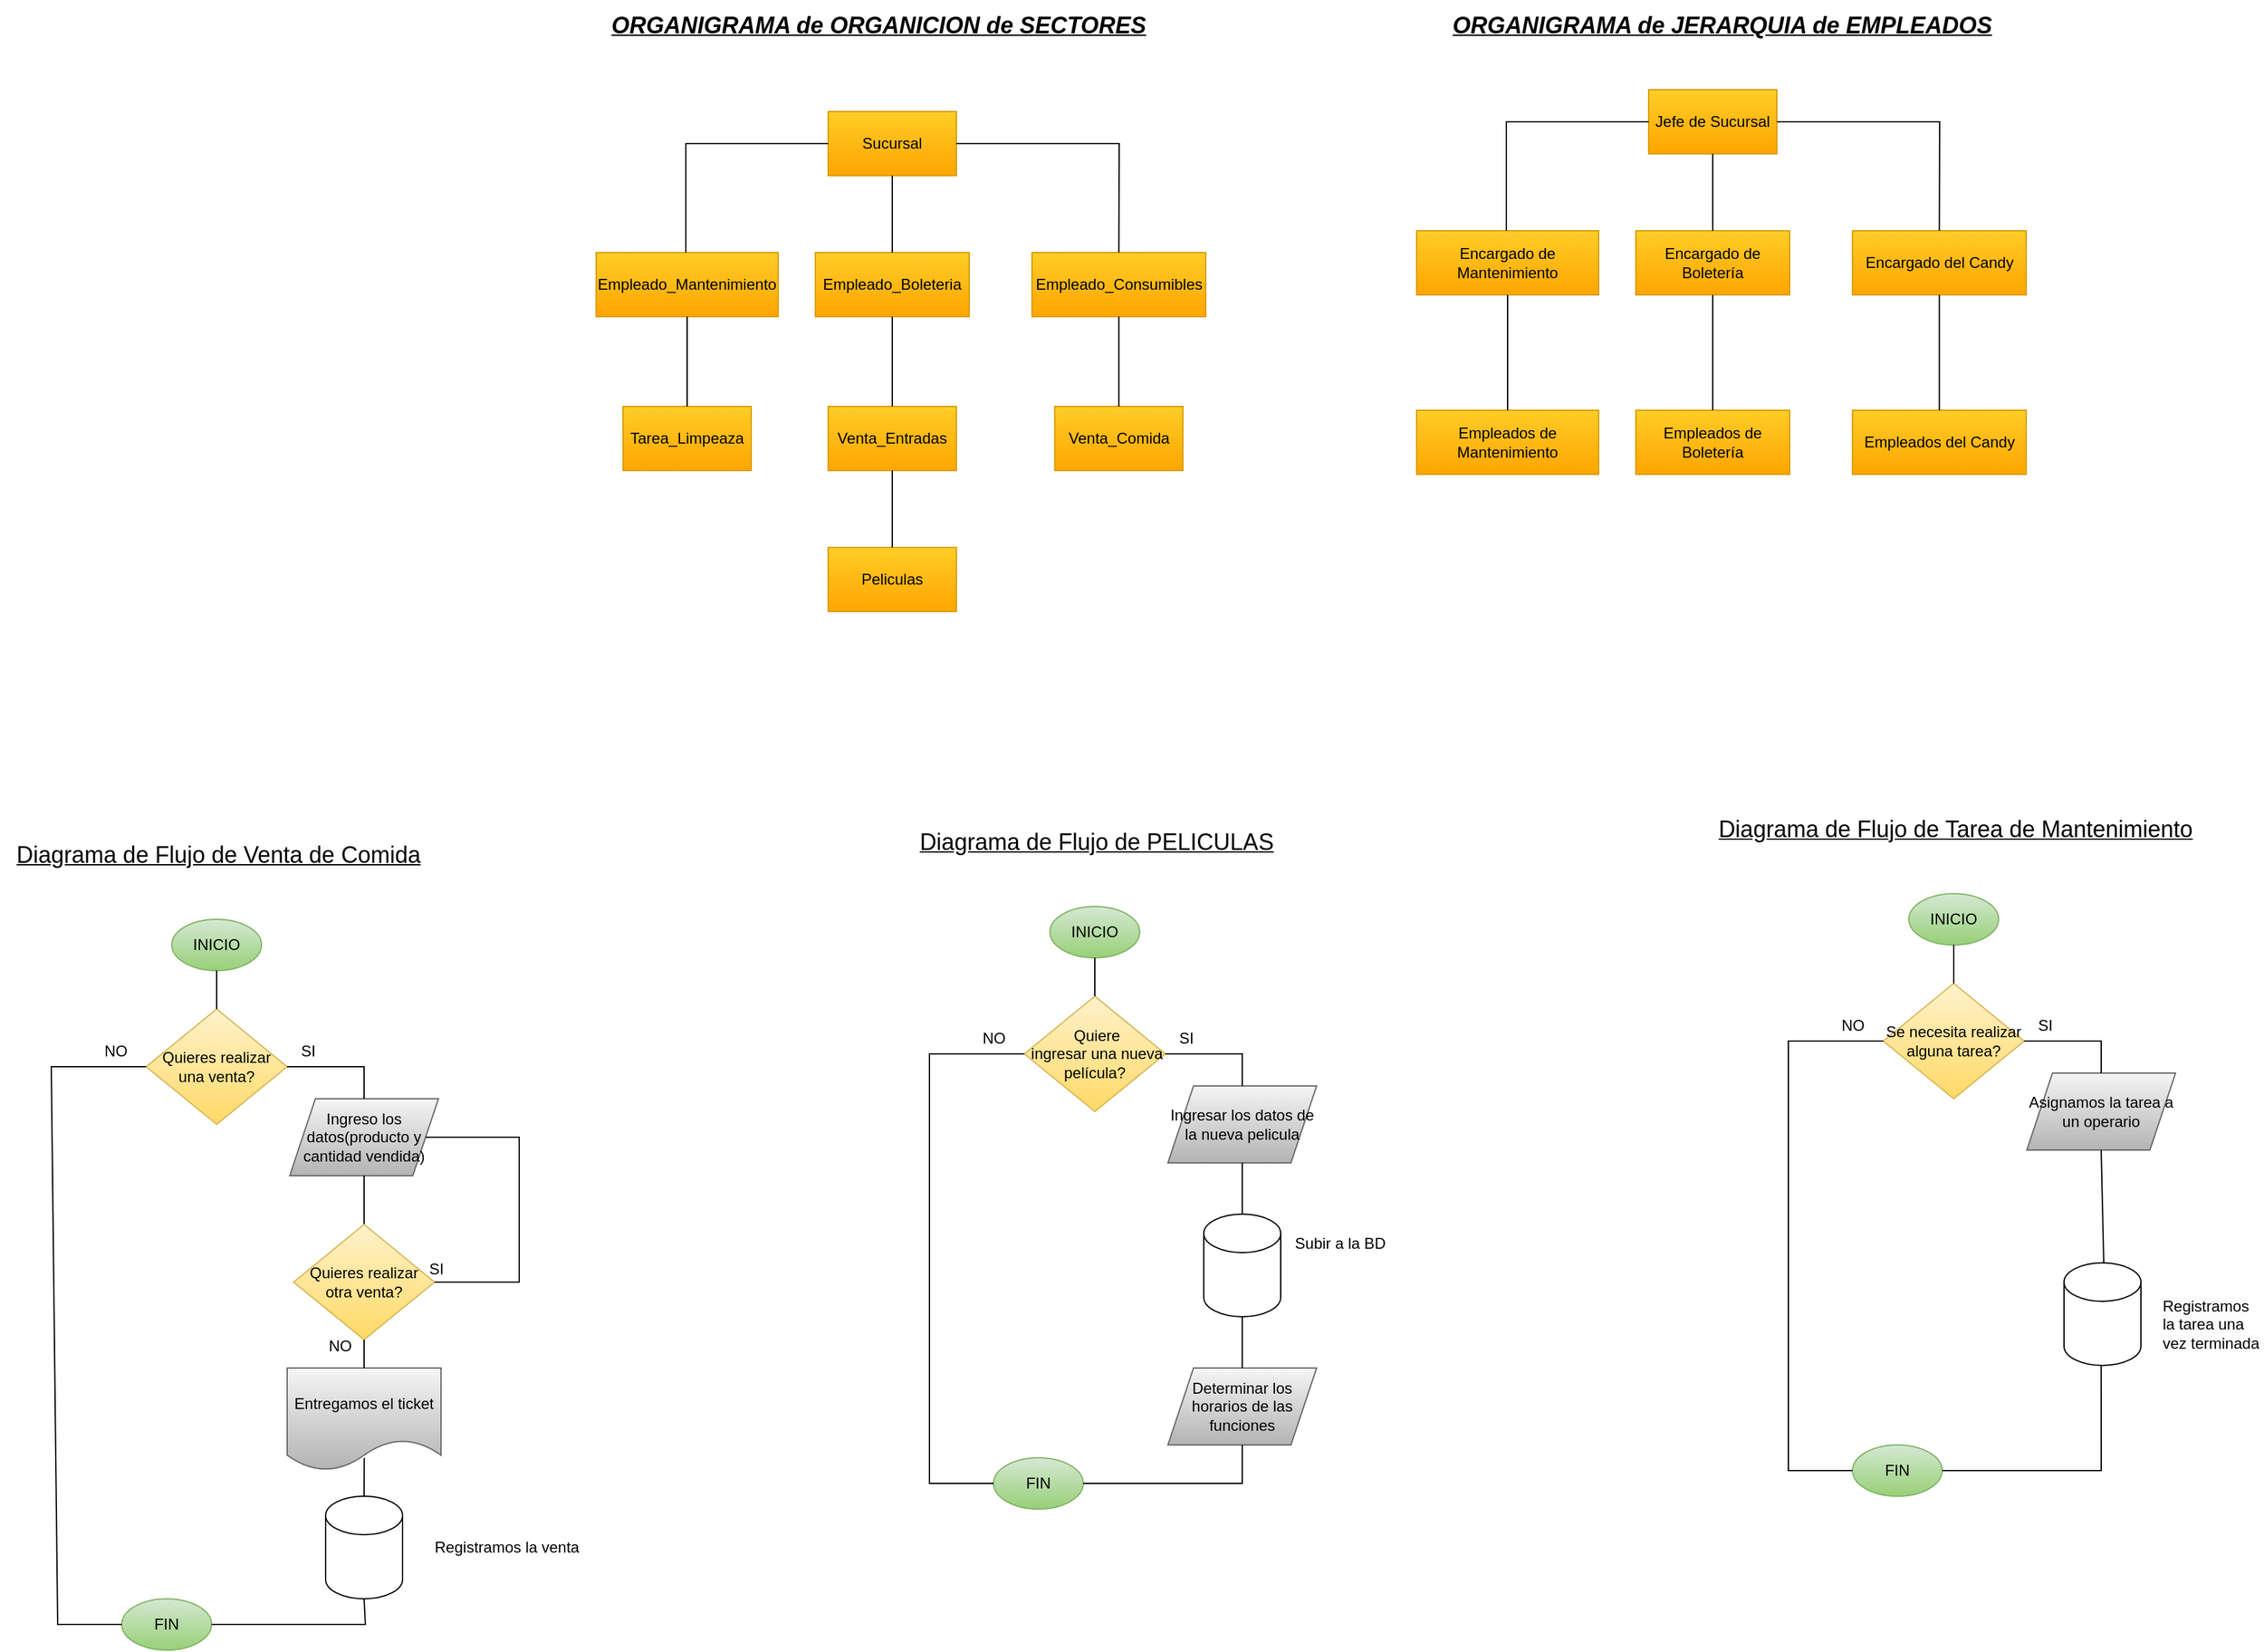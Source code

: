 <mxfile version="24.8.4">
  <diagram name="Página-1" id="1JRPIV7WGd91sIn-pRir">
    <mxGraphModel dx="1862" dy="551" grid="1" gridSize="10" guides="1" tooltips="1" connect="1" arrows="1" fold="1" page="1" pageScale="1" pageWidth="827" pageHeight="1169" math="0" shadow="0">
      <root>
        <mxCell id="0" />
        <mxCell id="1" parent="0" />
        <mxCell id="mKxBOqEnbxrsm3muFIDF-4" value="Empleado_Boleteria" style="rounded=0;whiteSpace=wrap;html=1;fillColor=#ffcd28;gradientColor=#ffa500;strokeColor=#d79b00;" parent="1" vertex="1">
          <mxGeometry x="231" y="430" width="120" height="50" as="geometry" />
        </mxCell>
        <mxCell id="mKxBOqEnbxrsm3muFIDF-5" value="Sucursal" style="rounded=0;whiteSpace=wrap;html=1;fillColor=#ffcd28;gradientColor=#ffa500;strokeColor=#d79b00;" parent="1" vertex="1">
          <mxGeometry x="241" y="320" width="100" height="50" as="geometry" />
        </mxCell>
        <mxCell id="mKxBOqEnbxrsm3muFIDF-6" value="Empleado_Consumibles" style="rounded=0;whiteSpace=wrap;html=1;fillColor=#ffcd28;gradientColor=#ffa500;strokeColor=#d79b00;" parent="1" vertex="1">
          <mxGeometry x="400" y="430" width="135.5" height="50" as="geometry" />
        </mxCell>
        <mxCell id="mKxBOqEnbxrsm3muFIDF-7" value="Empleado_Mantenimiento" style="rounded=0;whiteSpace=wrap;html=1;fillColor=#ffcd28;gradientColor=#ffa500;strokeColor=#d79b00;" parent="1" vertex="1">
          <mxGeometry x="60" y="430" width="142" height="50" as="geometry" />
        </mxCell>
        <mxCell id="mKxBOqEnbxrsm3muFIDF-9" value="Venta_Comida" style="rounded=0;whiteSpace=wrap;html=1;fillColor=#ffcd28;gradientColor=#ffa500;strokeColor=#d79b00;" parent="1" vertex="1">
          <mxGeometry x="417.75" y="550" width="100" height="50" as="geometry" />
        </mxCell>
        <mxCell id="mKxBOqEnbxrsm3muFIDF-10" value="Venta_Entradas" style="rounded=0;whiteSpace=wrap;html=1;fillColor=#ffcd28;gradientColor=#ffa500;strokeColor=#d79b00;" parent="1" vertex="1">
          <mxGeometry x="241" y="550" width="100" height="50" as="geometry" />
        </mxCell>
        <mxCell id="mKxBOqEnbxrsm3muFIDF-11" value="Tarea_Limpeaza" style="rounded=0;whiteSpace=wrap;html=1;fillColor=#ffcd28;gradientColor=#ffa500;strokeColor=#d79b00;" parent="1" vertex="1">
          <mxGeometry x="81" y="550" width="100" height="50" as="geometry" />
        </mxCell>
        <mxCell id="mKxBOqEnbxrsm3muFIDF-12" value="Peliculas" style="rounded=0;whiteSpace=wrap;html=1;fillColor=#ffcd28;gradientColor=#ffa500;strokeColor=#d79b00;" parent="1" vertex="1">
          <mxGeometry x="241" y="660" width="100" height="50" as="geometry" />
        </mxCell>
        <mxCell id="mKxBOqEnbxrsm3muFIDF-18" value="" style="endArrow=none;html=1;rounded=0;entryX=0;entryY=0.5;entryDx=0;entryDy=0;" parent="1" target="mKxBOqEnbxrsm3muFIDF-5" edge="1">
          <mxGeometry width="50" height="50" relative="1" as="geometry">
            <mxPoint x="130" y="430" as="sourcePoint" />
            <mxPoint x="170" y="320" as="targetPoint" />
            <Array as="points">
              <mxPoint x="130" y="345" />
            </Array>
          </mxGeometry>
        </mxCell>
        <mxCell id="mKxBOqEnbxrsm3muFIDF-19" value="" style="endArrow=none;html=1;rounded=0;entryX=1;entryY=0.5;entryDx=0;entryDy=0;exitX=0.5;exitY=0;exitDx=0;exitDy=0;" parent="1" source="mKxBOqEnbxrsm3muFIDF-6" target="mKxBOqEnbxrsm3muFIDF-5" edge="1">
          <mxGeometry width="50" height="50" relative="1" as="geometry">
            <mxPoint x="460" y="400" as="sourcePoint" />
            <mxPoint x="510" y="350" as="targetPoint" />
            <Array as="points">
              <mxPoint x="468" y="345" />
            </Array>
          </mxGeometry>
        </mxCell>
        <mxCell id="mKxBOqEnbxrsm3muFIDF-20" value="" style="endArrow=none;html=1;rounded=0;entryX=0.5;entryY=1;entryDx=0;entryDy=0;exitX=0.5;exitY=0;exitDx=0;exitDy=0;" parent="1" source="mKxBOqEnbxrsm3muFIDF-4" target="mKxBOqEnbxrsm3muFIDF-5" edge="1">
          <mxGeometry width="50" height="50" relative="1" as="geometry">
            <mxPoint x="180" y="580" as="sourcePoint" />
            <mxPoint x="230" y="530" as="targetPoint" />
          </mxGeometry>
        </mxCell>
        <mxCell id="mKxBOqEnbxrsm3muFIDF-21" value="" style="endArrow=none;html=1;rounded=0;entryX=0.5;entryY=1;entryDx=0;entryDy=0;exitX=0.5;exitY=0;exitDx=0;exitDy=0;" parent="1" source="mKxBOqEnbxrsm3muFIDF-11" target="mKxBOqEnbxrsm3muFIDF-7" edge="1">
          <mxGeometry width="50" height="50" relative="1" as="geometry">
            <mxPoint x="40" y="570" as="sourcePoint" />
            <mxPoint x="90" y="520" as="targetPoint" />
          </mxGeometry>
        </mxCell>
        <mxCell id="mKxBOqEnbxrsm3muFIDF-22" value="" style="endArrow=none;html=1;rounded=0;entryX=0.5;entryY=1;entryDx=0;entryDy=0;exitX=0.5;exitY=0;exitDx=0;exitDy=0;" parent="1" source="mKxBOqEnbxrsm3muFIDF-10" target="mKxBOqEnbxrsm3muFIDF-4" edge="1">
          <mxGeometry width="50" height="50" relative="1" as="geometry">
            <mxPoint x="160" y="700" as="sourcePoint" />
            <mxPoint x="210" y="650" as="targetPoint" />
          </mxGeometry>
        </mxCell>
        <mxCell id="mKxBOqEnbxrsm3muFIDF-23" value="" style="endArrow=none;html=1;rounded=0;entryX=0.5;entryY=1;entryDx=0;entryDy=0;exitX=0.5;exitY=0;exitDx=0;exitDy=0;" parent="1" source="mKxBOqEnbxrsm3muFIDF-9" target="mKxBOqEnbxrsm3muFIDF-6" edge="1">
          <mxGeometry width="50" height="50" relative="1" as="geometry">
            <mxPoint x="380" y="570" as="sourcePoint" />
            <mxPoint x="430" y="520" as="targetPoint" />
          </mxGeometry>
        </mxCell>
        <mxCell id="mKxBOqEnbxrsm3muFIDF-24" value="" style="endArrow=none;html=1;rounded=0;entryX=0.5;entryY=1;entryDx=0;entryDy=0;exitX=0.5;exitY=0;exitDx=0;exitDy=0;" parent="1" source="mKxBOqEnbxrsm3muFIDF-12" target="mKxBOqEnbxrsm3muFIDF-10" edge="1">
          <mxGeometry width="50" height="50" relative="1" as="geometry">
            <mxPoint x="90" y="710" as="sourcePoint" />
            <mxPoint x="140" y="660" as="targetPoint" />
          </mxGeometry>
        </mxCell>
        <mxCell id="mKxBOqEnbxrsm3muFIDF-25" value="Encargado de Boletería" style="rounded=0;whiteSpace=wrap;html=1;fillColor=#ffcd28;gradientColor=#ffa500;strokeColor=#d79b00;" parent="1" vertex="1">
          <mxGeometry x="871" y="413" width="120" height="50" as="geometry" />
        </mxCell>
        <mxCell id="mKxBOqEnbxrsm3muFIDF-26" value="Jefe de Sucursal" style="rounded=0;whiteSpace=wrap;html=1;fillColor=#ffcd28;gradientColor=#ffa500;strokeColor=#d79b00;" parent="1" vertex="1">
          <mxGeometry x="881" y="303" width="100" height="50" as="geometry" />
        </mxCell>
        <mxCell id="mKxBOqEnbxrsm3muFIDF-27" value="Encargado del Candy" style="rounded=0;whiteSpace=wrap;html=1;fillColor=#ffcd28;gradientColor=#ffa500;strokeColor=#d79b00;" parent="1" vertex="1">
          <mxGeometry x="1040" y="413" width="135.5" height="50" as="geometry" />
        </mxCell>
        <mxCell id="mKxBOqEnbxrsm3muFIDF-28" value="Encargado de Mantenimiento" style="rounded=0;whiteSpace=wrap;html=1;fillColor=#ffcd28;gradientColor=#ffa500;strokeColor=#d79b00;" parent="1" vertex="1">
          <mxGeometry x="700" y="413" width="142" height="50" as="geometry" />
        </mxCell>
        <mxCell id="mKxBOqEnbxrsm3muFIDF-29" value="" style="endArrow=none;html=1;rounded=0;entryX=0;entryY=0.5;entryDx=0;entryDy=0;" parent="1" target="mKxBOqEnbxrsm3muFIDF-26" edge="1">
          <mxGeometry width="50" height="50" relative="1" as="geometry">
            <mxPoint x="770" y="413" as="sourcePoint" />
            <mxPoint x="810" y="303" as="targetPoint" />
            <Array as="points">
              <mxPoint x="770" y="328" />
            </Array>
          </mxGeometry>
        </mxCell>
        <mxCell id="mKxBOqEnbxrsm3muFIDF-30" value="" style="endArrow=none;html=1;rounded=0;entryX=1;entryY=0.5;entryDx=0;entryDy=0;exitX=0.5;exitY=0;exitDx=0;exitDy=0;" parent="1" source="mKxBOqEnbxrsm3muFIDF-27" target="mKxBOqEnbxrsm3muFIDF-26" edge="1">
          <mxGeometry width="50" height="50" relative="1" as="geometry">
            <mxPoint x="1100" y="383" as="sourcePoint" />
            <mxPoint x="1150" y="333" as="targetPoint" />
            <Array as="points">
              <mxPoint x="1108" y="328" />
            </Array>
          </mxGeometry>
        </mxCell>
        <mxCell id="mKxBOqEnbxrsm3muFIDF-31" value="" style="endArrow=none;html=1;rounded=0;entryX=0.5;entryY=1;entryDx=0;entryDy=0;exitX=0.5;exitY=0;exitDx=0;exitDy=0;" parent="1" source="mKxBOqEnbxrsm3muFIDF-25" target="mKxBOqEnbxrsm3muFIDF-26" edge="1">
          <mxGeometry width="50" height="50" relative="1" as="geometry">
            <mxPoint x="820" y="563" as="sourcePoint" />
            <mxPoint x="870" y="513" as="targetPoint" />
          </mxGeometry>
        </mxCell>
        <mxCell id="mKxBOqEnbxrsm3muFIDF-32" value="&lt;font style=&quot;font-size: 18px;&quot;&gt;&lt;b&gt;&lt;i&gt;&lt;u&gt;ORGANIGRAMA de ORGANICION de SECTORES&lt;/u&gt;&lt;/i&gt;&lt;/b&gt;&lt;/font&gt;" style="text;html=1;align=center;verticalAlign=middle;resizable=0;points=[];autosize=1;strokeColor=none;fillColor=none;" parent="1" vertex="1">
          <mxGeometry x="60" y="233" width="440" height="40" as="geometry" />
        </mxCell>
        <mxCell id="mKxBOqEnbxrsm3muFIDF-33" value="&lt;font style=&quot;font-size: 18px;&quot;&gt;&lt;b&gt;&lt;i&gt;&lt;u&gt;ORGANIGRAMA de JERARQUIA de EMPLEADOS&lt;/u&gt;&lt;/i&gt;&lt;/b&gt;&lt;/font&gt;" style="text;html=1;align=center;verticalAlign=middle;resizable=0;points=[];autosize=1;strokeColor=none;fillColor=none;" parent="1" vertex="1">
          <mxGeometry x="717.75" y="233" width="440" height="40" as="geometry" />
        </mxCell>
        <mxCell id="mKxBOqEnbxrsm3muFIDF-34" value="Empleados de Boletería" style="rounded=0;whiteSpace=wrap;html=1;fillColor=#ffcd28;gradientColor=#ffa500;strokeColor=#d79b00;" parent="1" vertex="1">
          <mxGeometry x="871" y="553" width="120" height="50" as="geometry" />
        </mxCell>
        <mxCell id="mKxBOqEnbxrsm3muFIDF-35" value="Empleados del Candy" style="rounded=0;whiteSpace=wrap;html=1;fillColor=#ffcd28;gradientColor=#ffa500;strokeColor=#d79b00;" parent="1" vertex="1">
          <mxGeometry x="1040" y="553" width="135.5" height="50" as="geometry" />
        </mxCell>
        <mxCell id="mKxBOqEnbxrsm3muFIDF-36" value="Empleados de Mantenimiento" style="rounded=0;whiteSpace=wrap;html=1;fillColor=#ffcd28;gradientColor=#ffa500;strokeColor=#d79b00;" parent="1" vertex="1">
          <mxGeometry x="700" y="553" width="142" height="50" as="geometry" />
        </mxCell>
        <mxCell id="mKxBOqEnbxrsm3muFIDF-37" value="" style="endArrow=none;html=1;rounded=0;entryX=0.5;entryY=1;entryDx=0;entryDy=0;exitX=0.5;exitY=0;exitDx=0;exitDy=0;" parent="1" source="mKxBOqEnbxrsm3muFIDF-36" target="mKxBOqEnbxrsm3muFIDF-28" edge="1">
          <mxGeometry width="50" height="50" relative="1" as="geometry">
            <mxPoint x="760" y="713" as="sourcePoint" />
            <mxPoint x="810" y="663" as="targetPoint" />
          </mxGeometry>
        </mxCell>
        <mxCell id="mKxBOqEnbxrsm3muFIDF-38" value="" style="endArrow=none;html=1;rounded=0;entryX=0.5;entryY=1;entryDx=0;entryDy=0;exitX=0.5;exitY=0;exitDx=0;exitDy=0;" parent="1" source="mKxBOqEnbxrsm3muFIDF-34" target="mKxBOqEnbxrsm3muFIDF-25" edge="1">
          <mxGeometry width="50" height="50" relative="1" as="geometry">
            <mxPoint x="850" y="703" as="sourcePoint" />
            <mxPoint x="900" y="653" as="targetPoint" />
          </mxGeometry>
        </mxCell>
        <mxCell id="mKxBOqEnbxrsm3muFIDF-39" value="" style="endArrow=none;html=1;rounded=0;entryX=0.5;entryY=1;entryDx=0;entryDy=0;exitX=0.5;exitY=0;exitDx=0;exitDy=0;" parent="1" source="mKxBOqEnbxrsm3muFIDF-35" target="mKxBOqEnbxrsm3muFIDF-27" edge="1">
          <mxGeometry width="50" height="50" relative="1" as="geometry">
            <mxPoint x="890" y="683" as="sourcePoint" />
            <mxPoint x="940" y="633" as="targetPoint" />
          </mxGeometry>
        </mxCell>
        <mxCell id="mKxBOqEnbxrsm3muFIDF-44" value="&lt;font style=&quot;font-size: 18px;&quot;&gt;&lt;u&gt;Diagrama de Flujo de PELICULAS&lt;/u&gt;&lt;/font&gt;" style="text;html=1;align=center;verticalAlign=middle;resizable=0;points=[];autosize=1;strokeColor=none;fillColor=none;" parent="1" vertex="1">
          <mxGeometry x="300" y="870" width="300" height="40" as="geometry" />
        </mxCell>
        <mxCell id="mKxBOqEnbxrsm3muFIDF-46" value="INICIO" style="ellipse;whiteSpace=wrap;html=1;fillColor=#d5e8d4;gradientColor=#97d077;strokeColor=#82b366;" parent="1" vertex="1">
          <mxGeometry x="414" y="940" width="70" height="40" as="geometry" />
        </mxCell>
        <mxCell id="mKxBOqEnbxrsm3muFIDF-48" value="&amp;nbsp;Quiere&lt;div&gt;&amp;nbsp;ingresar una nueva película?&lt;/div&gt;" style="rhombus;whiteSpace=wrap;html=1;fillColor=#fff2cc;gradientColor=#ffd966;strokeColor=#d6b656;" parent="1" vertex="1">
          <mxGeometry x="394" y="1010" width="110" height="90" as="geometry" />
        </mxCell>
        <mxCell id="mKxBOqEnbxrsm3muFIDF-49" value="" style="endArrow=none;html=1;rounded=0;entryX=0.5;entryY=1;entryDx=0;entryDy=0;exitX=0.5;exitY=0;exitDx=0;exitDy=0;" parent="1" source="mKxBOqEnbxrsm3muFIDF-48" target="mKxBOqEnbxrsm3muFIDF-46" edge="1">
          <mxGeometry width="50" height="50" relative="1" as="geometry">
            <mxPoint x="300" y="1050" as="sourcePoint" />
            <mxPoint x="350" y="1000" as="targetPoint" />
          </mxGeometry>
        </mxCell>
        <mxCell id="mKxBOqEnbxrsm3muFIDF-50" value="FIN" style="ellipse;whiteSpace=wrap;html=1;fillColor=#d5e8d4;gradientColor=#97d077;strokeColor=#82b366;" parent="1" vertex="1">
          <mxGeometry x="370" y="1370" width="70" height="40" as="geometry" />
        </mxCell>
        <mxCell id="mKxBOqEnbxrsm3muFIDF-51" value="" style="endArrow=none;html=1;rounded=0;entryX=0;entryY=0.5;entryDx=0;entryDy=0;exitX=0;exitY=0.5;exitDx=0;exitDy=0;" parent="1" source="mKxBOqEnbxrsm3muFIDF-50" target="mKxBOqEnbxrsm3muFIDF-48" edge="1">
          <mxGeometry width="50" height="50" relative="1" as="geometry">
            <mxPoint x="280" y="1160" as="sourcePoint" />
            <mxPoint x="330" y="1110" as="targetPoint" />
            <Array as="points">
              <mxPoint x="320" y="1390" />
              <mxPoint x="320" y="1055" />
            </Array>
          </mxGeometry>
        </mxCell>
        <mxCell id="mKxBOqEnbxrsm3muFIDF-52" value="NO" style="text;html=1;align=center;verticalAlign=middle;resizable=0;points=[];autosize=1;strokeColor=none;fillColor=none;" parent="1" vertex="1">
          <mxGeometry x="350" y="1028" width="40" height="30" as="geometry" />
        </mxCell>
        <mxCell id="mKxBOqEnbxrsm3muFIDF-53" value="SI" style="text;html=1;align=center;verticalAlign=middle;resizable=0;points=[];autosize=1;strokeColor=none;fillColor=none;" parent="1" vertex="1">
          <mxGeometry x="505" y="1028" width="30" height="30" as="geometry" />
        </mxCell>
        <mxCell id="mKxBOqEnbxrsm3muFIDF-54" value="Ingresar los datos de la nueva pelicula" style="shape=parallelogram;perimeter=parallelogramPerimeter;whiteSpace=wrap;html=1;fixedSize=1;fillColor=#f5f5f5;gradientColor=#b3b3b3;strokeColor=#666666;" parent="1" vertex="1">
          <mxGeometry x="506" y="1080" width="116" height="60" as="geometry" />
        </mxCell>
        <mxCell id="mKxBOqEnbxrsm3muFIDF-55" value="" style="endArrow=none;html=1;rounded=0;entryX=1;entryY=0.5;entryDx=0;entryDy=0;exitX=0.5;exitY=0;exitDx=0;exitDy=0;" parent="1" source="mKxBOqEnbxrsm3muFIDF-54" target="mKxBOqEnbxrsm3muFIDF-48" edge="1">
          <mxGeometry width="50" height="50" relative="1" as="geometry">
            <mxPoint x="430" y="1200" as="sourcePoint" />
            <mxPoint x="480" y="1150" as="targetPoint" />
            <Array as="points">
              <mxPoint x="564" y="1055" />
            </Array>
          </mxGeometry>
        </mxCell>
        <mxCell id="mKxBOqEnbxrsm3muFIDF-56" value="" style="shape=cylinder3;whiteSpace=wrap;html=1;boundedLbl=1;backgroundOutline=1;size=15;" parent="1" vertex="1">
          <mxGeometry x="534" y="1180" width="60" height="80" as="geometry" />
        </mxCell>
        <mxCell id="mKxBOqEnbxrsm3muFIDF-57" value="" style="endArrow=none;html=1;rounded=0;entryX=0.5;entryY=1;entryDx=0;entryDy=0;exitX=0.5;exitY=0;exitDx=0;exitDy=0;exitPerimeter=0;" parent="1" source="mKxBOqEnbxrsm3muFIDF-56" target="mKxBOqEnbxrsm3muFIDF-54" edge="1">
          <mxGeometry width="50" height="50" relative="1" as="geometry">
            <mxPoint x="380" y="1220" as="sourcePoint" />
            <mxPoint x="430" y="1170" as="targetPoint" />
          </mxGeometry>
        </mxCell>
        <mxCell id="mKxBOqEnbxrsm3muFIDF-58" value="Subir a la BD" style="text;html=1;align=center;verticalAlign=middle;resizable=0;points=[];autosize=1;strokeColor=none;fillColor=none;" parent="1" vertex="1">
          <mxGeometry x="595" y="1188" width="90" height="30" as="geometry" />
        </mxCell>
        <mxCell id="sJNiZ4G0sUL0nCUFBQ3V-1" value="Determinar los horarios de las funciones" style="shape=parallelogram;perimeter=parallelogramPerimeter;whiteSpace=wrap;html=1;fixedSize=1;fillColor=#f5f5f5;gradientColor=#b3b3b3;strokeColor=#666666;" parent="1" vertex="1">
          <mxGeometry x="506" y="1300" width="116" height="60" as="geometry" />
        </mxCell>
        <mxCell id="sJNiZ4G0sUL0nCUFBQ3V-2" value="" style="endArrow=none;html=1;rounded=0;entryX=0.5;entryY=1;entryDx=0;entryDy=0;entryPerimeter=0;exitX=0.5;exitY=0;exitDx=0;exitDy=0;" parent="1" source="sJNiZ4G0sUL0nCUFBQ3V-1" target="mKxBOqEnbxrsm3muFIDF-56" edge="1">
          <mxGeometry width="50" height="50" relative="1" as="geometry">
            <mxPoint x="410" y="1320" as="sourcePoint" />
            <mxPoint x="460" y="1270" as="targetPoint" />
          </mxGeometry>
        </mxCell>
        <mxCell id="sJNiZ4G0sUL0nCUFBQ3V-3" value="" style="endArrow=none;html=1;rounded=0;entryX=0.5;entryY=1;entryDx=0;entryDy=0;exitX=1;exitY=0.5;exitDx=0;exitDy=0;" parent="1" source="mKxBOqEnbxrsm3muFIDF-50" target="sJNiZ4G0sUL0nCUFBQ3V-1" edge="1">
          <mxGeometry width="50" height="50" relative="1" as="geometry">
            <mxPoint x="490" y="1490" as="sourcePoint" />
            <mxPoint x="540" y="1440" as="targetPoint" />
            <Array as="points">
              <mxPoint x="564" y="1390" />
            </Array>
          </mxGeometry>
        </mxCell>
        <mxCell id="5BYPhWz-IlU3PaMKEk_R-2" value="&lt;font style=&quot;font-size: 18px;&quot;&gt;&lt;u&gt;Diagrama de Flujo de Tarea de Mantenimiento&lt;/u&gt;&lt;/font&gt;" style="text;html=1;align=center;verticalAlign=middle;resizable=0;points=[];autosize=1;strokeColor=none;fillColor=none;" vertex="1" parent="1">
          <mxGeometry x="925" y="860" width="390" height="40" as="geometry" />
        </mxCell>
        <mxCell id="5BYPhWz-IlU3PaMKEk_R-3" value="INICIO" style="ellipse;whiteSpace=wrap;html=1;fillColor=#d5e8d4;gradientColor=#97d077;strokeColor=#82b366;" vertex="1" parent="1">
          <mxGeometry x="1084" y="930" width="70" height="40" as="geometry" />
        </mxCell>
        <mxCell id="5BYPhWz-IlU3PaMKEk_R-4" value="Se necesita realizar alguna tarea?" style="rhombus;whiteSpace=wrap;html=1;fillColor=#fff2cc;gradientColor=#ffd966;strokeColor=#d6b656;" vertex="1" parent="1">
          <mxGeometry x="1064" y="1000" width="110" height="90" as="geometry" />
        </mxCell>
        <mxCell id="5BYPhWz-IlU3PaMKEk_R-5" value="" style="endArrow=none;html=1;rounded=0;entryX=0.5;entryY=1;entryDx=0;entryDy=0;exitX=0.5;exitY=0;exitDx=0;exitDy=0;" edge="1" parent="1" source="5BYPhWz-IlU3PaMKEk_R-4" target="5BYPhWz-IlU3PaMKEk_R-3">
          <mxGeometry width="50" height="50" relative="1" as="geometry">
            <mxPoint x="970" y="1040" as="sourcePoint" />
            <mxPoint x="1020" y="990" as="targetPoint" />
          </mxGeometry>
        </mxCell>
        <mxCell id="5BYPhWz-IlU3PaMKEk_R-6" value="FIN" style="ellipse;whiteSpace=wrap;html=1;fillColor=#d5e8d4;gradientColor=#97d077;strokeColor=#82b366;" vertex="1" parent="1">
          <mxGeometry x="1040" y="1360" width="70" height="40" as="geometry" />
        </mxCell>
        <mxCell id="5BYPhWz-IlU3PaMKEk_R-7" value="" style="endArrow=none;html=1;rounded=0;entryX=0;entryY=0.5;entryDx=0;entryDy=0;exitX=0;exitY=0.5;exitDx=0;exitDy=0;" edge="1" parent="1" source="5BYPhWz-IlU3PaMKEk_R-6" target="5BYPhWz-IlU3PaMKEk_R-4">
          <mxGeometry width="50" height="50" relative="1" as="geometry">
            <mxPoint x="950" y="1150" as="sourcePoint" />
            <mxPoint x="1000" y="1100" as="targetPoint" />
            <Array as="points">
              <mxPoint x="990" y="1380" />
              <mxPoint x="990" y="1045" />
            </Array>
          </mxGeometry>
        </mxCell>
        <mxCell id="5BYPhWz-IlU3PaMKEk_R-8" value="NO" style="text;html=1;align=center;verticalAlign=middle;resizable=0;points=[];autosize=1;strokeColor=none;fillColor=none;" vertex="1" parent="1">
          <mxGeometry x="1020" y="1018" width="40" height="30" as="geometry" />
        </mxCell>
        <mxCell id="5BYPhWz-IlU3PaMKEk_R-9" value="SI" style="text;html=1;align=center;verticalAlign=middle;resizable=0;points=[];autosize=1;strokeColor=none;fillColor=none;" vertex="1" parent="1">
          <mxGeometry x="1175" y="1018" width="30" height="30" as="geometry" />
        </mxCell>
        <mxCell id="5BYPhWz-IlU3PaMKEk_R-10" value="&lt;div style=&quot;&quot;&gt;&lt;span style=&quot;background-color: initial;&quot;&gt;Asignamos la tarea a un operario&lt;/span&gt;&lt;/div&gt;" style="shape=parallelogram;perimeter=parallelogramPerimeter;whiteSpace=wrap;html=1;fixedSize=1;fillColor=#f5f5f5;gradientColor=#b3b3b3;strokeColor=#666666;align=center;" vertex="1" parent="1">
          <mxGeometry x="1176" y="1070" width="116" height="60" as="geometry" />
        </mxCell>
        <mxCell id="5BYPhWz-IlU3PaMKEk_R-11" value="" style="endArrow=none;html=1;rounded=0;entryX=1;entryY=0.5;entryDx=0;entryDy=0;exitX=0.5;exitY=0;exitDx=0;exitDy=0;" edge="1" parent="1" source="5BYPhWz-IlU3PaMKEk_R-10" target="5BYPhWz-IlU3PaMKEk_R-4">
          <mxGeometry width="50" height="50" relative="1" as="geometry">
            <mxPoint x="1100" y="1190" as="sourcePoint" />
            <mxPoint x="1150" y="1140" as="targetPoint" />
            <Array as="points">
              <mxPoint x="1234" y="1045" />
            </Array>
          </mxGeometry>
        </mxCell>
        <mxCell id="5BYPhWz-IlU3PaMKEk_R-13" value="" style="endArrow=none;html=1;rounded=0;entryX=0.5;entryY=1;entryDx=0;entryDy=0;exitX=0.5;exitY=0;exitDx=0;exitDy=0;" edge="1" parent="1" target="5BYPhWz-IlU3PaMKEk_R-10">
          <mxGeometry width="50" height="50" relative="1" as="geometry">
            <mxPoint x="1236.0" y="1218.0" as="sourcePoint" />
            <mxPoint x="1100" y="1160" as="targetPoint" />
          </mxGeometry>
        </mxCell>
        <mxCell id="5BYPhWz-IlU3PaMKEk_R-17" value="" style="endArrow=none;html=1;rounded=0;entryX=0.483;entryY=0.775;entryDx=0;entryDy=0;exitX=1;exitY=0.5;exitDx=0;exitDy=0;entryPerimeter=0;" edge="1" parent="1" source="5BYPhWz-IlU3PaMKEk_R-6">
          <mxGeometry width="50" height="50" relative="1" as="geometry">
            <mxPoint x="1160" y="1480" as="sourcePoint" />
            <mxPoint x="1233.96" y="1280" as="targetPoint" />
            <Array as="points">
              <mxPoint x="1234" y="1380" />
            </Array>
          </mxGeometry>
        </mxCell>
        <mxCell id="5BYPhWz-IlU3PaMKEk_R-20" value="" style="shape=cylinder3;whiteSpace=wrap;html=1;boundedLbl=1;backgroundOutline=1;size=15;" vertex="1" parent="1">
          <mxGeometry x="1205" y="1218" width="60" height="80" as="geometry" />
        </mxCell>
        <mxCell id="5BYPhWz-IlU3PaMKEk_R-21" value="&lt;span style=&quot;color: rgb(0, 0, 0); font-family: Helvetica; font-size: 12px; font-style: normal; font-variant-ligatures: normal; font-variant-caps: normal; font-weight: 400; letter-spacing: normal; orphans: 2; text-align: center; text-indent: 0px; text-transform: none; widows: 2; word-spacing: 0px; -webkit-text-stroke-width: 0px; white-space: normal; background-color: rgb(251, 251, 251); text-decoration-thickness: initial; text-decoration-style: initial; text-decoration-color: initial; display: inline !important; float: none;&quot;&gt;Registramos la tarea una vez terminada&lt;/span&gt;" style="text;whiteSpace=wrap;html=1;" vertex="1" parent="1">
          <mxGeometry x="1280" y="1238" width="80" height="40" as="geometry" />
        </mxCell>
        <mxCell id="5BYPhWz-IlU3PaMKEk_R-22" value="&lt;font style=&quot;font-size: 18px;&quot;&gt;&lt;u&gt;Diagrama de Flujo de Venta de Comida&lt;/u&gt;&lt;/font&gt;" style="text;html=1;align=center;verticalAlign=middle;resizable=0;points=[];autosize=1;strokeColor=none;fillColor=none;" vertex="1" parent="1">
          <mxGeometry x="-405" y="880" width="340" height="40" as="geometry" />
        </mxCell>
        <mxCell id="5BYPhWz-IlU3PaMKEk_R-23" value="INICIO" style="ellipse;whiteSpace=wrap;html=1;fillColor=#d5e8d4;gradientColor=#97d077;strokeColor=#82b366;" vertex="1" parent="1">
          <mxGeometry x="-271" y="950" width="70" height="40" as="geometry" />
        </mxCell>
        <mxCell id="5BYPhWz-IlU3PaMKEk_R-24" value="Quieres realizar una venta?" style="rhombus;whiteSpace=wrap;html=1;fillColor=#fff2cc;gradientColor=#ffd966;strokeColor=#d6b656;" vertex="1" parent="1">
          <mxGeometry x="-291" y="1020" width="110" height="90" as="geometry" />
        </mxCell>
        <mxCell id="5BYPhWz-IlU3PaMKEk_R-25" value="" style="endArrow=none;html=1;rounded=0;entryX=0.5;entryY=1;entryDx=0;entryDy=0;exitX=0.5;exitY=0;exitDx=0;exitDy=0;" edge="1" parent="1" source="5BYPhWz-IlU3PaMKEk_R-24" target="5BYPhWz-IlU3PaMKEk_R-23">
          <mxGeometry width="50" height="50" relative="1" as="geometry">
            <mxPoint x="-385" y="1060" as="sourcePoint" />
            <mxPoint x="-335" y="1010" as="targetPoint" />
          </mxGeometry>
        </mxCell>
        <mxCell id="5BYPhWz-IlU3PaMKEk_R-26" value="FIN" style="ellipse;whiteSpace=wrap;html=1;fillColor=#d5e8d4;gradientColor=#97d077;strokeColor=#82b366;" vertex="1" parent="1">
          <mxGeometry x="-310" y="1480" width="70" height="40" as="geometry" />
        </mxCell>
        <mxCell id="5BYPhWz-IlU3PaMKEk_R-27" value="" style="endArrow=none;html=1;rounded=0;entryX=0;entryY=0.5;entryDx=0;entryDy=0;exitX=0;exitY=0.5;exitDx=0;exitDy=0;" edge="1" parent="1" source="5BYPhWz-IlU3PaMKEk_R-26" target="5BYPhWz-IlU3PaMKEk_R-24">
          <mxGeometry width="50" height="50" relative="1" as="geometry">
            <mxPoint x="-405" y="1170" as="sourcePoint" />
            <mxPoint x="-355" y="1120" as="targetPoint" />
            <Array as="points">
              <mxPoint x="-360" y="1500" />
              <mxPoint x="-365" y="1065" />
            </Array>
          </mxGeometry>
        </mxCell>
        <mxCell id="5BYPhWz-IlU3PaMKEk_R-28" value="NO" style="text;html=1;align=center;verticalAlign=middle;resizable=0;points=[];autosize=1;strokeColor=none;fillColor=none;" vertex="1" parent="1">
          <mxGeometry x="-335" y="1038" width="40" height="30" as="geometry" />
        </mxCell>
        <mxCell id="5BYPhWz-IlU3PaMKEk_R-29" value="SI" style="text;html=1;align=center;verticalAlign=middle;resizable=0;points=[];autosize=1;strokeColor=none;fillColor=none;" vertex="1" parent="1">
          <mxGeometry x="-180" y="1038" width="30" height="30" as="geometry" />
        </mxCell>
        <mxCell id="5BYPhWz-IlU3PaMKEk_R-30" value="Ingreso los datos(producto y cantidad vendida)" style="shape=parallelogram;perimeter=parallelogramPerimeter;whiteSpace=wrap;html=1;fixedSize=1;fillColor=#f5f5f5;gradientColor=#b3b3b3;strokeColor=#666666;" vertex="1" parent="1">
          <mxGeometry x="-179" y="1090" width="116" height="60" as="geometry" />
        </mxCell>
        <mxCell id="5BYPhWz-IlU3PaMKEk_R-31" value="" style="endArrow=none;html=1;rounded=0;entryX=1;entryY=0.5;entryDx=0;entryDy=0;exitX=0.5;exitY=0;exitDx=0;exitDy=0;" edge="1" parent="1" source="5BYPhWz-IlU3PaMKEk_R-30" target="5BYPhWz-IlU3PaMKEk_R-24">
          <mxGeometry width="50" height="50" relative="1" as="geometry">
            <mxPoint x="-255" y="1210" as="sourcePoint" />
            <mxPoint x="-205" y="1160" as="targetPoint" />
            <Array as="points">
              <mxPoint x="-121" y="1065" />
            </Array>
          </mxGeometry>
        </mxCell>
        <mxCell id="5BYPhWz-IlU3PaMKEk_R-33" value="" style="endArrow=none;html=1;rounded=0;entryX=0.5;entryY=1;entryDx=0;entryDy=0;exitX=0.5;exitY=0;exitDx=0;exitDy=0;exitPerimeter=0;" edge="1" parent="1" target="5BYPhWz-IlU3PaMKEk_R-30">
          <mxGeometry width="50" height="50" relative="1" as="geometry">
            <mxPoint x="-121" y="1190" as="sourcePoint" />
            <mxPoint x="-255" y="1180" as="targetPoint" />
          </mxGeometry>
        </mxCell>
        <mxCell id="5BYPhWz-IlU3PaMKEk_R-39" value="Quieres realizar otra &lt;span style=&quot;background-color: initial;&quot;&gt;venta?&lt;/span&gt;" style="rhombus;whiteSpace=wrap;html=1;fillColor=#fff2cc;gradientColor=#ffd966;strokeColor=#d6b656;" vertex="1" parent="1">
          <mxGeometry x="-176" y="1188" width="110" height="90" as="geometry" />
        </mxCell>
        <mxCell id="5BYPhWz-IlU3PaMKEk_R-40" value="NO" style="text;html=1;align=center;verticalAlign=middle;resizable=0;points=[];autosize=1;strokeColor=none;fillColor=none;" vertex="1" parent="1">
          <mxGeometry x="-160" y="1268" width="40" height="30" as="geometry" />
        </mxCell>
        <mxCell id="5BYPhWz-IlU3PaMKEk_R-41" value="SI" style="text;html=1;align=center;verticalAlign=middle;resizable=0;points=[];autosize=1;strokeColor=none;fillColor=none;" vertex="1" parent="1">
          <mxGeometry x="-80" y="1208" width="30" height="30" as="geometry" />
        </mxCell>
        <mxCell id="5BYPhWz-IlU3PaMKEk_R-42" value="" style="endArrow=none;html=1;rounded=0;exitX=1;exitY=0.5;exitDx=0;exitDy=0;entryX=1;entryY=0.5;entryDx=0;entryDy=0;" edge="1" parent="1" source="5BYPhWz-IlU3PaMKEk_R-39" target="5BYPhWz-IlU3PaMKEk_R-30">
          <mxGeometry width="50" height="50" relative="1" as="geometry">
            <mxPoint x="-50" y="1290" as="sourcePoint" />
            <mxPoint y="1220" as="targetPoint" />
            <Array as="points">
              <mxPoint y="1233" />
              <mxPoint y="1120" />
            </Array>
          </mxGeometry>
        </mxCell>
        <mxCell id="5BYPhWz-IlU3PaMKEk_R-43" value="Entregamos el ticket" style="shape=document;whiteSpace=wrap;html=1;boundedLbl=1;fillColor=#f5f5f5;gradientColor=#b3b3b3;strokeColor=#666666;" vertex="1" parent="1">
          <mxGeometry x="-181" y="1300" width="120" height="80" as="geometry" />
        </mxCell>
        <mxCell id="5BYPhWz-IlU3PaMKEk_R-44" value="" style="shape=cylinder3;whiteSpace=wrap;html=1;boundedLbl=1;backgroundOutline=1;size=15;" vertex="1" parent="1">
          <mxGeometry x="-151" y="1400" width="60" height="80" as="geometry" />
        </mxCell>
        <mxCell id="5BYPhWz-IlU3PaMKEk_R-46" value="Registramos la venta" style="text;html=1;align=center;verticalAlign=middle;resizable=0;points=[];autosize=1;strokeColor=none;fillColor=none;" vertex="1" parent="1">
          <mxGeometry x="-80" y="1425" width="140" height="30" as="geometry" />
        </mxCell>
        <mxCell id="5BYPhWz-IlU3PaMKEk_R-47" value="" style="endArrow=none;html=1;rounded=0;entryX=0.5;entryY=1;entryDx=0;entryDy=0;exitX=0.5;exitY=0;exitDx=0;exitDy=0;" edge="1" parent="1" source="5BYPhWz-IlU3PaMKEk_R-43" target="5BYPhWz-IlU3PaMKEk_R-39">
          <mxGeometry width="50" height="50" relative="1" as="geometry">
            <mxPoint x="-250" y="1480" as="sourcePoint" />
            <mxPoint x="-200" y="1430" as="targetPoint" />
          </mxGeometry>
        </mxCell>
        <mxCell id="5BYPhWz-IlU3PaMKEk_R-48" value="" style="endArrow=none;html=1;rounded=0;entryX=0.501;entryY=0.876;entryDx=0;entryDy=0;entryPerimeter=0;exitX=0.5;exitY=0;exitDx=0;exitDy=0;exitPerimeter=0;" edge="1" parent="1" source="5BYPhWz-IlU3PaMKEk_R-44" target="5BYPhWz-IlU3PaMKEk_R-43">
          <mxGeometry width="50" height="50" relative="1" as="geometry">
            <mxPoint x="-240" y="1480" as="sourcePoint" />
            <mxPoint x="-190" y="1430" as="targetPoint" />
          </mxGeometry>
        </mxCell>
        <mxCell id="5BYPhWz-IlU3PaMKEk_R-49" value="" style="endArrow=none;html=1;rounded=0;entryX=0.5;entryY=1;entryDx=0;entryDy=0;entryPerimeter=0;exitX=1;exitY=0.5;exitDx=0;exitDy=0;" edge="1" parent="1" source="5BYPhWz-IlU3PaMKEk_R-26" target="5BYPhWz-IlU3PaMKEk_R-44">
          <mxGeometry width="50" height="50" relative="1" as="geometry">
            <mxPoint x="-220" y="1590" as="sourcePoint" />
            <mxPoint x="-170" y="1540" as="targetPoint" />
            <Array as="points">
              <mxPoint x="-120" y="1500" />
            </Array>
          </mxGeometry>
        </mxCell>
      </root>
    </mxGraphModel>
  </diagram>
</mxfile>
